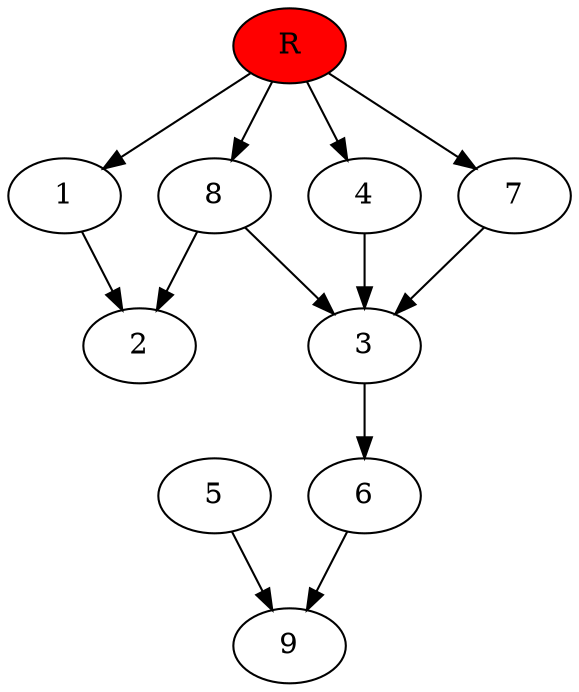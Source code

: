 digraph prb41883 {
	1
	2
	3
	4
	5
	6
	7
	8
	R [fillcolor="#ff0000" style=filled]
	1 -> 2
	3 -> 6
	4 -> 3
	5 -> 9
	6 -> 9
	7 -> 3
	8 -> 2
	8 -> 3
	R -> 1
	R -> 4
	R -> 7
	R -> 8
}
